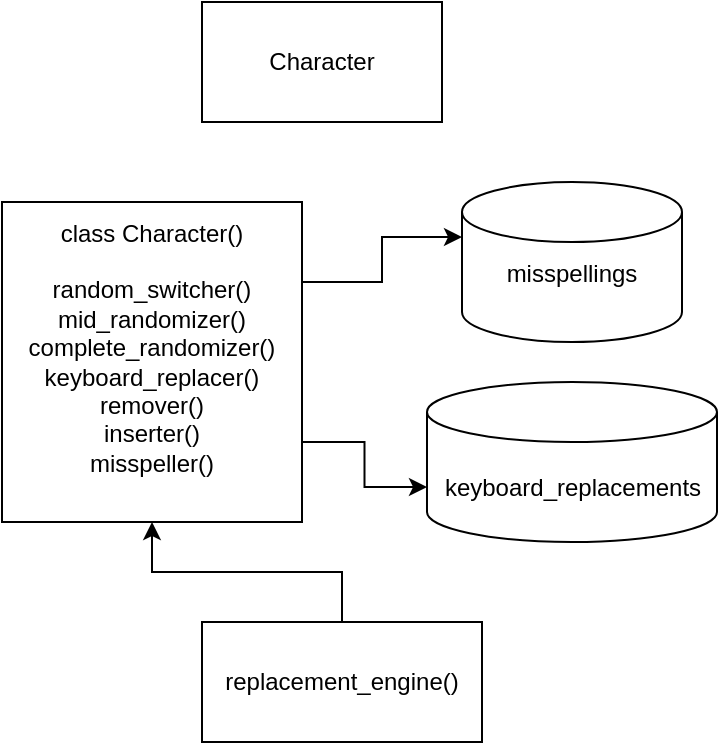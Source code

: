 <mxfile version="20.3.2" type="github">
  <diagram id="C5RBs43oDa-KdzZeNtuy" name="Page-1">
    <mxGraphModel dx="1422" dy="803" grid="1" gridSize="10" guides="1" tooltips="1" connect="1" arrows="1" fold="1" page="1" pageScale="1" pageWidth="827" pageHeight="1169" math="0" shadow="0">
      <root>
        <mxCell id="WIyWlLk6GJQsqaUBKTNV-0" />
        <mxCell id="WIyWlLk6GJQsqaUBKTNV-1" parent="WIyWlLk6GJQsqaUBKTNV-0" />
        <mxCell id="0jg4HZSSIyvqCbk5FdZA-10" style="edgeStyle=orthogonalEdgeStyle;rounded=0;orthogonalLoop=1;jettySize=auto;html=1;exitX=1;exitY=0.25;exitDx=0;exitDy=0;entryX=0;entryY=0;entryDx=0;entryDy=27.5;entryPerimeter=0;" edge="1" parent="WIyWlLk6GJQsqaUBKTNV-1" source="0jg4HZSSIyvqCbk5FdZA-0" target="0jg4HZSSIyvqCbk5FdZA-8">
          <mxGeometry relative="1" as="geometry" />
        </mxCell>
        <mxCell id="0jg4HZSSIyvqCbk5FdZA-11" style="edgeStyle=orthogonalEdgeStyle;rounded=0;orthogonalLoop=1;jettySize=auto;html=1;exitX=1;exitY=0.75;exitDx=0;exitDy=0;entryX=0;entryY=0;entryDx=0;entryDy=52.5;entryPerimeter=0;" edge="1" parent="WIyWlLk6GJQsqaUBKTNV-1" source="0jg4HZSSIyvqCbk5FdZA-0" target="0jg4HZSSIyvqCbk5FdZA-9">
          <mxGeometry relative="1" as="geometry" />
        </mxCell>
        <mxCell id="0jg4HZSSIyvqCbk5FdZA-0" value="&lt;div&gt;class Character()&lt;/div&gt;&lt;div&gt;&lt;br&gt;&lt;/div&gt;&lt;div&gt;random_switcher()&lt;/div&gt;&lt;div&gt;mid_randomizer()&lt;/div&gt;&lt;div&gt;complete_randomizer()&lt;/div&gt;&lt;div&gt;keyboard_replacer()&lt;/div&gt;&lt;div&gt;remover()&lt;/div&gt;&lt;div&gt;inserter()&lt;/div&gt;&lt;div&gt;misspeller()&lt;br&gt;&lt;/div&gt;&lt;div&gt;&lt;br&gt;&lt;/div&gt;" style="rounded=0;whiteSpace=wrap;html=1;" vertex="1" parent="WIyWlLk6GJQsqaUBKTNV-1">
          <mxGeometry x="20" y="130" width="150" height="160" as="geometry" />
        </mxCell>
        <mxCell id="0jg4HZSSIyvqCbk5FdZA-1" value="&lt;div&gt;Character&lt;/div&gt;" style="rounded=0;whiteSpace=wrap;html=1;" vertex="1" parent="WIyWlLk6GJQsqaUBKTNV-1">
          <mxGeometry x="120" y="30" width="120" height="60" as="geometry" />
        </mxCell>
        <mxCell id="0jg4HZSSIyvqCbk5FdZA-8" value="&lt;div&gt;misspellings&lt;/div&gt;&lt;div&gt;&lt;br&gt;&lt;/div&gt;" style="shape=cylinder3;whiteSpace=wrap;html=1;boundedLbl=1;backgroundOutline=1;size=15;" vertex="1" parent="WIyWlLk6GJQsqaUBKTNV-1">
          <mxGeometry x="250" y="120" width="110" height="80" as="geometry" />
        </mxCell>
        <mxCell id="0jg4HZSSIyvqCbk5FdZA-9" value="keyboard_replacements" style="shape=cylinder3;whiteSpace=wrap;html=1;boundedLbl=1;backgroundOutline=1;size=15;" vertex="1" parent="WIyWlLk6GJQsqaUBKTNV-1">
          <mxGeometry x="232.5" y="220" width="145" height="80" as="geometry" />
        </mxCell>
        <mxCell id="0jg4HZSSIyvqCbk5FdZA-14" style="edgeStyle=orthogonalEdgeStyle;rounded=0;orthogonalLoop=1;jettySize=auto;html=1;exitX=0.5;exitY=0;exitDx=0;exitDy=0;" edge="1" parent="WIyWlLk6GJQsqaUBKTNV-1" source="0jg4HZSSIyvqCbk5FdZA-13" target="0jg4HZSSIyvqCbk5FdZA-0">
          <mxGeometry relative="1" as="geometry" />
        </mxCell>
        <mxCell id="0jg4HZSSIyvqCbk5FdZA-13" value="replacement_engine()" style="rounded=0;whiteSpace=wrap;html=1;" vertex="1" parent="WIyWlLk6GJQsqaUBKTNV-1">
          <mxGeometry x="120" y="340" width="140" height="60" as="geometry" />
        </mxCell>
      </root>
    </mxGraphModel>
  </diagram>
</mxfile>

